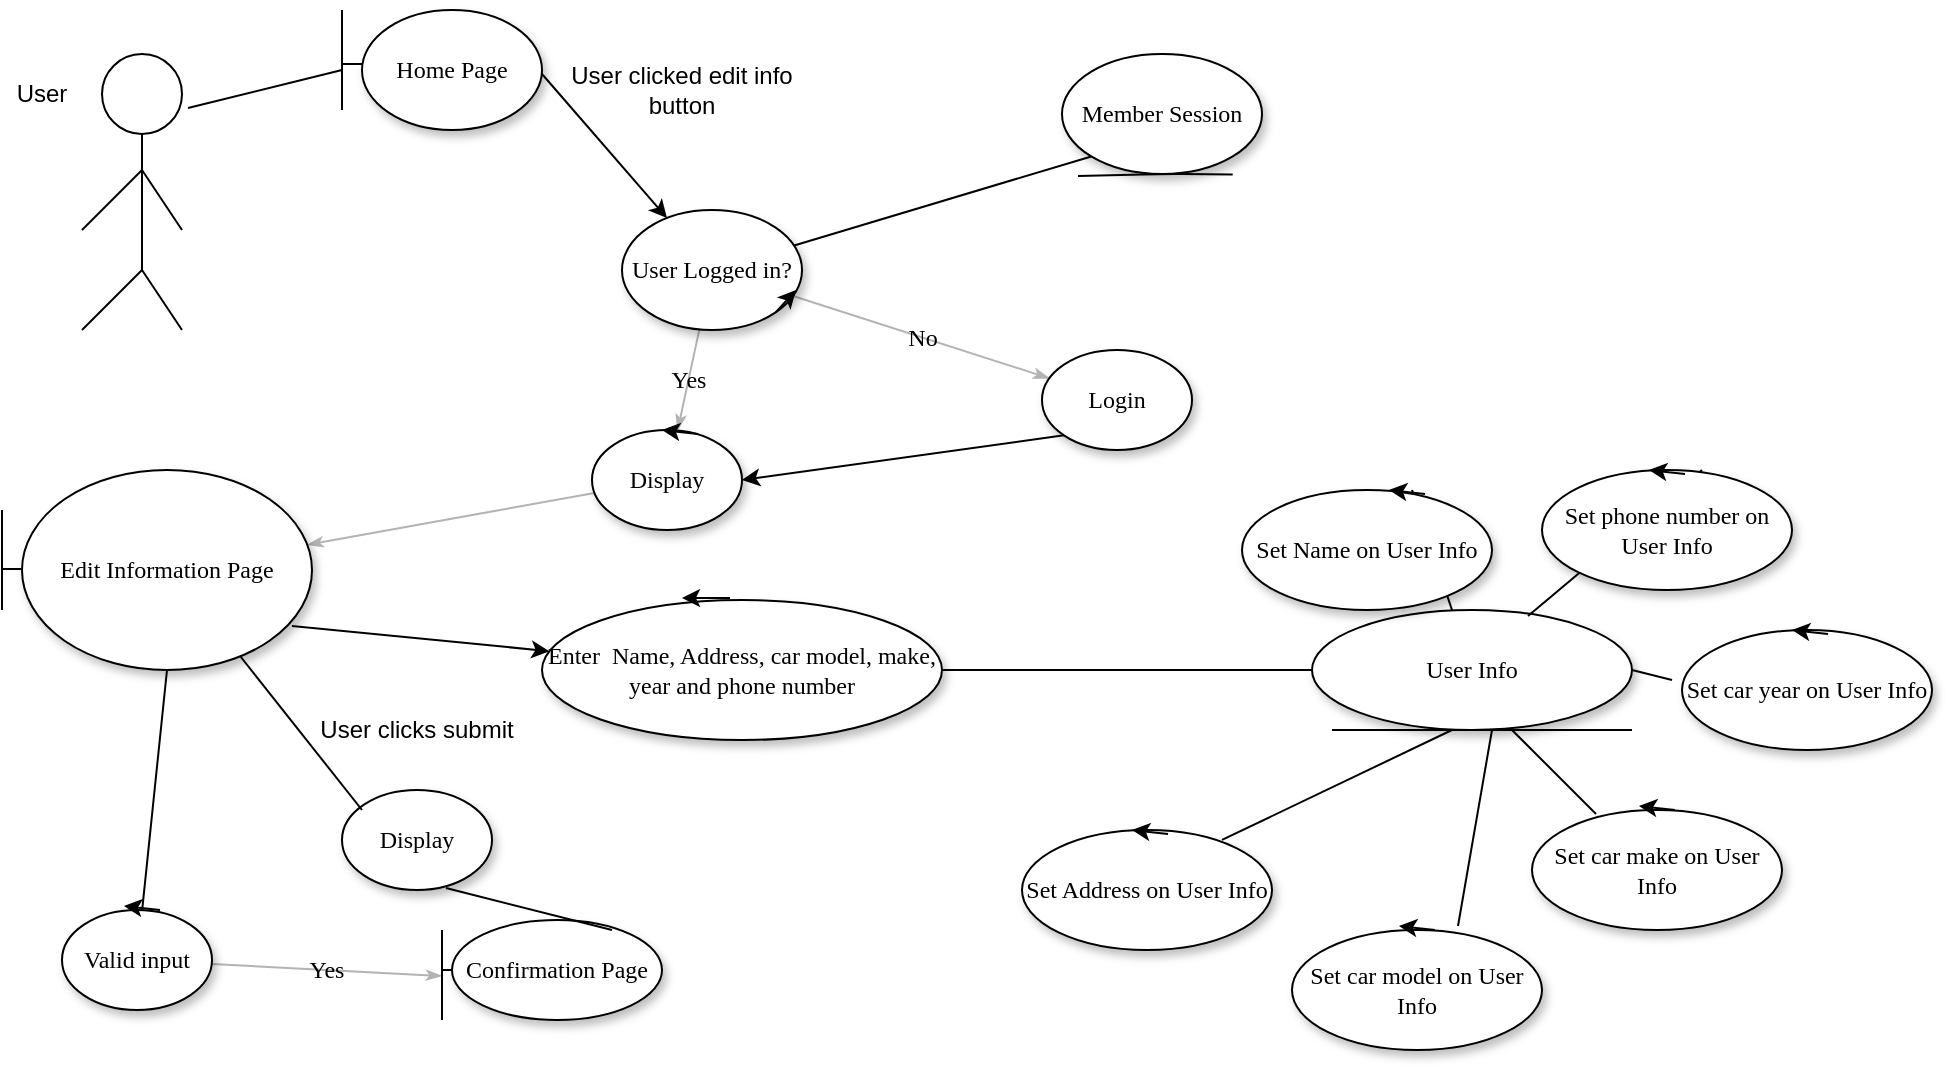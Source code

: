 <mxfile version="14.0.3" type="google"><diagram name="Page-1" id="42789a77-a242-8287-6e28-9cd8cfd52e62"><mxGraphModel dx="1186" dy="604" grid="1" gridSize="10" guides="1" tooltips="1" connect="1" arrows="1" fold="1" page="1" pageScale="1" pageWidth="1100" pageHeight="850" background="#ffffff" math="0" shadow="0"><root><mxCell id="0"/><mxCell id="1" parent="0"/><mxCell id="1ea317790d2ca983-13" value="Yes" style="edgeStyle=none;rounded=1;html=1;labelBackgroundColor=none;startArrow=none;startFill=0;startSize=5;endArrow=classicThin;endFill=1;endSize=5;jettySize=auto;orthogonalLoop=1;strokeColor=#B3B3B3;strokeWidth=1;fontFamily=Verdana;fontSize=12" parent="1" source="1ea317790d2ca983-1" target="1ea317790d2ca983-9" edge="1"><mxGeometry relative="1" as="geometry"/></mxCell><mxCell id="1ea317790d2ca983-14" value="No" style="edgeStyle=none;rounded=1;html=1;labelBackgroundColor=none;startArrow=none;startFill=0;startSize=5;endArrow=classicThin;endFill=1;endSize=5;jettySize=auto;orthogonalLoop=1;strokeColor=#B3B3B3;strokeWidth=1;fontFamily=Verdana;fontSize=12" parent="1" source="1ea317790d2ca983-1" target="1ea317790d2ca983-3" edge="1"><mxGeometry relative="1" as="geometry"/></mxCell><mxCell id="1ea317790d2ca983-1" value="User Logged in?" style="ellipse;whiteSpace=wrap;html=1;rounded=0;shadow=1;comic=0;labelBackgroundColor=none;strokeWidth=1;fontFamily=Verdana;fontSize=12;align=center;" parent="1" vertex="1"><mxGeometry x="430" y="200" width="90" height="60" as="geometry"/></mxCell><mxCell id="1ea317790d2ca983-3" value="&lt;span&gt;Login&lt;/span&gt;" style="ellipse;whiteSpace=wrap;html=1;rounded=0;shadow=1;comic=0;labelBackgroundColor=none;strokeWidth=1;fontFamily=Verdana;fontSize=12;align=center;" parent="1" vertex="1"><mxGeometry x="640" y="270" width="75" height="50" as="geometry"/></mxCell><mxCell id="1ea317790d2ca983-4" value="User Info" style="ellipse;whiteSpace=wrap;html=1;rounded=0;shadow=1;comic=0;labelBackgroundColor=none;strokeWidth=1;fontFamily=Verdana;fontSize=12;align=center;" parent="1" vertex="1"><mxGeometry x="775" y="400" width="160" height="60" as="geometry"/></mxCell><mxCell id="1ea317790d2ca983-7" value="&lt;font style=&quot;font-size: 12px&quot;&gt;Enter&amp;nbsp;&lt;span id=&quot;docs-internal-guid-19923d21-7fff-da96-9784-fa1d6f29749b&quot;&gt;&lt;span style=&quot;background-color: transparent ; vertical-align: baseline&quot;&gt;&amp;nbsp;&lt;/span&gt;&lt;span style=&quot;background-color: transparent ; vertical-align: baseline&quot;&gt;Name, Address, car model, make, year and phone number&lt;/span&gt;&lt;/span&gt;&lt;/font&gt;" style="ellipse;whiteSpace=wrap;html=1;rounded=0;shadow=1;comic=0;labelBackgroundColor=none;strokeWidth=1;fontFamily=Verdana;fontSize=12;align=center;" parent="1" vertex="1"><mxGeometry x="390" y="395" width="200" height="70" as="geometry"/></mxCell><mxCell id="1ea317790d2ca983-8" value="Confirmation Page" style="ellipse;whiteSpace=wrap;html=1;rounded=0;shadow=1;comic=0;labelBackgroundColor=none;strokeWidth=1;fontFamily=Verdana;fontSize=12;align=center;" parent="1" vertex="1"><mxGeometry x="345" y="555" width="105" height="50" as="geometry"/></mxCell><mxCell id="1ea317790d2ca983-19" value="" style="edgeStyle=none;rounded=1;html=1;labelBackgroundColor=none;startArrow=none;startFill=0;startSize=5;endArrow=classicThin;endFill=1;endSize=5;jettySize=auto;orthogonalLoop=1;strokeColor=#B3B3B3;strokeWidth=1;fontFamily=Verdana;fontSize=12" parent="1" source="1ea317790d2ca983-9" target="1ea317790d2ca983-10" edge="1"><mxGeometry relative="1" as="geometry"/></mxCell><mxCell id="1ea317790d2ca983-9" value="Display" style="ellipse;whiteSpace=wrap;html=1;rounded=0;shadow=1;comic=0;labelBackgroundColor=none;strokeWidth=1;fontFamily=Verdana;fontSize=12;align=center;" parent="1" vertex="1"><mxGeometry x="415" y="310" width="75" height="50" as="geometry"/></mxCell><mxCell id="1ea317790d2ca983-10" value="Edit Information Page" style="ellipse;whiteSpace=wrap;html=1;rounded=0;shadow=1;comic=0;labelBackgroundColor=none;strokeWidth=1;fontFamily=Verdana;fontSize=12;align=center;" parent="1" vertex="1"><mxGeometry x="130" y="330" width="145" height="100" as="geometry"/></mxCell><mxCell id="1ea317790d2ca983-18" value="Yes" style="edgeStyle=none;rounded=1;html=1;labelBackgroundColor=none;startArrow=none;startFill=0;startSize=5;endArrow=classicThin;endFill=1;endSize=5;jettySize=auto;orthogonalLoop=1;strokeColor=#B3B3B3;strokeWidth=1;fontFamily=Verdana;fontSize=12" parent="1" source="1ea317790d2ca983-11" edge="1"><mxGeometry relative="1" as="geometry"><mxPoint x="340" y="583" as="targetPoint"/></mxGeometry></mxCell><mxCell id="1ea317790d2ca983-11" value="&lt;span&gt;Valid input&lt;/span&gt;" style="ellipse;whiteSpace=wrap;html=1;rounded=0;shadow=1;comic=0;labelBackgroundColor=none;strokeWidth=1;fontFamily=Verdana;fontSize=12;align=center;" parent="1" vertex="1"><mxGeometry x="150" y="550" width="75" height="50" as="geometry"/></mxCell><mxCell id="2LTadjDk4EpplaiN7bCC-4" value="" style="endArrow=none;html=1;strokeColor=#000000;" parent="1" edge="1"><mxGeometry width="50" height="50" relative="1" as="geometry"><mxPoint x="190" y="230" as="sourcePoint"/><mxPoint x="190" y="162" as="targetPoint"/></mxGeometry></mxCell><mxCell id="2LTadjDk4EpplaiN7bCC-6" value="" style="ellipse;whiteSpace=wrap;html=1;aspect=fixed;" parent="1" vertex="1"><mxGeometry x="170" y="122" width="40" height="40" as="geometry"/></mxCell><mxCell id="2LTadjDk4EpplaiN7bCC-7" value="" style="endArrow=none;html=1;strokeColor=#000000;" parent="1" edge="1"><mxGeometry width="50" height="50" relative="1" as="geometry"><mxPoint x="160" y="260" as="sourcePoint"/><mxPoint x="190" y="230" as="targetPoint"/><Array as="points"/></mxGeometry></mxCell><mxCell id="2LTadjDk4EpplaiN7bCC-8" value="" style="endArrow=none;html=1;strokeColor=#000000;" parent="1" edge="1"><mxGeometry width="50" height="50" relative="1" as="geometry"><mxPoint x="210" y="260" as="sourcePoint"/><mxPoint x="190" y="230" as="targetPoint"/><Array as="points"/></mxGeometry></mxCell><mxCell id="2LTadjDk4EpplaiN7bCC-9" value="" style="endArrow=none;html=1;strokeColor=#000000;" parent="1" edge="1"><mxGeometry width="50" height="50" relative="1" as="geometry"><mxPoint x="210" y="210" as="sourcePoint"/><mxPoint x="190" y="180" as="targetPoint"/><Array as="points"/></mxGeometry></mxCell><mxCell id="2LTadjDk4EpplaiN7bCC-10" value="" style="endArrow=none;html=1;strokeColor=#000000;" parent="1" edge="1"><mxGeometry width="50" height="50" relative="1" as="geometry"><mxPoint x="160" y="210" as="sourcePoint"/><mxPoint x="190" y="180" as="targetPoint"/><Array as="points"/></mxGeometry></mxCell><mxCell id="2LTadjDk4EpplaiN7bCC-11" value="User" style="text;html=1;strokeColor=none;fillColor=none;align=center;verticalAlign=middle;whiteSpace=wrap;rounded=0;" parent="1" vertex="1"><mxGeometry x="120" y="132" width="40" height="20" as="geometry"/></mxCell><mxCell id="2LTadjDk4EpplaiN7bCC-12" value="" style="endArrow=none;html=1;strokeColor=#000000;exitX=1.075;exitY=0.675;exitDx=0;exitDy=0;exitPerimeter=0;" parent="1" source="2LTadjDk4EpplaiN7bCC-6" edge="1"><mxGeometry width="50" height="50" relative="1" as="geometry"><mxPoint x="220" y="112" as="sourcePoint"/><mxPoint x="290" y="130" as="targetPoint"/></mxGeometry></mxCell><mxCell id="2LTadjDk4EpplaiN7bCC-13" value="" style="endArrow=none;html=1;strokeColor=#000000;" parent="1" edge="1"><mxGeometry width="50" height="50" relative="1" as="geometry"><mxPoint x="290" y="150" as="sourcePoint"/><mxPoint x="290" y="100" as="targetPoint"/></mxGeometry></mxCell><mxCell id="2LTadjDk4EpplaiN7bCC-14" value="" style="endArrow=none;html=1;strokeColor=#000000;" parent="1" edge="1"><mxGeometry width="50" height="50" relative="1" as="geometry"><mxPoint x="290" y="127" as="sourcePoint"/><mxPoint x="300" y="127" as="targetPoint"/></mxGeometry></mxCell><mxCell id="2LTadjDk4EpplaiN7bCC-15" value="Home Page" style="ellipse;whiteSpace=wrap;html=1;rounded=0;shadow=1;comic=0;labelBackgroundColor=none;strokeWidth=1;fontFamily=Verdana;fontSize=12;align=center;" parent="1" vertex="1"><mxGeometry x="300" y="100" width="90" height="60" as="geometry"/></mxCell><mxCell id="2LTadjDk4EpplaiN7bCC-16" value="" style="endArrow=classic;html=1;strokeColor=#000000;" parent="1" target="1ea317790d2ca983-1" edge="1"><mxGeometry width="50" height="50" relative="1" as="geometry"><mxPoint x="390" y="132" as="sourcePoint"/><mxPoint x="500" y="130" as="targetPoint"/></mxGeometry></mxCell><mxCell id="2LTadjDk4EpplaiN7bCC-25" value="Member Session" style="ellipse;whiteSpace=wrap;html=1;rounded=0;shadow=1;comic=0;labelBackgroundColor=none;strokeWidth=1;fontFamily=Verdana;fontSize=12;align=center;" parent="1" vertex="1"><mxGeometry x="650" y="122" width="100" height="60" as="geometry"/></mxCell><mxCell id="2LTadjDk4EpplaiN7bCC-29" value="" style="endArrow=none;html=1;strokeColor=#000000;entryX=1;entryY=1;entryDx=0;entryDy=0;exitX=0.08;exitY=0.867;exitDx=0;exitDy=0;exitPerimeter=0;" parent="1" edge="1"><mxGeometry width="50" height="50" relative="1" as="geometry"><mxPoint x="658" y="183.02" as="sourcePoint"/><mxPoint x="735.355" y="182.213" as="targetPoint"/><Array as="points"><mxPoint x="700" y="182"/></Array></mxGeometry></mxCell><mxCell id="2LTadjDk4EpplaiN7bCC-31" value="" style="endArrow=none;html=1;strokeColor=#000000;exitX=0;exitY=1;exitDx=0;exitDy=0;" parent="1" source="2LTadjDk4EpplaiN7bCC-25" target="1ea317790d2ca983-1" edge="1"><mxGeometry width="50" height="50" relative="1" as="geometry"><mxPoint x="540" y="172" as="sourcePoint"/><mxPoint x="380" y="150" as="targetPoint"/></mxGeometry></mxCell><mxCell id="2LTadjDk4EpplaiN7bCC-38" value="" style="endArrow=classic;html=1;strokeColor=#000000;entryX=0.967;entryY=0.667;entryDx=0;entryDy=0;entryPerimeter=0;exitX=1;exitY=1;exitDx=0;exitDy=0;" parent="1" source="1ea317790d2ca983-1" target="1ea317790d2ca983-1" edge="1"><mxGeometry width="50" height="50" relative="1" as="geometry"><mxPoint x="472.5" y="220" as="sourcePoint"/><mxPoint x="456.5" y="216.98" as="targetPoint"/></mxGeometry></mxCell><mxCell id="2LTadjDk4EpplaiN7bCC-39" value="" style="endArrow=classic;html=1;strokeColor=#000000;exitX=0.707;exitY=0.04;exitDx=0;exitDy=0;exitPerimeter=0;" parent="1" source="1ea317790d2ca983-9" edge="1"><mxGeometry width="50" height="50" relative="1" as="geometry"><mxPoint x="453" y="310" as="sourcePoint"/><mxPoint x="450" y="310" as="targetPoint"/></mxGeometry></mxCell><mxCell id="2LTadjDk4EpplaiN7bCC-42" value="" style="endArrow=classic;html=1;strokeColor=#000000;entryX=1;entryY=0.5;entryDx=0;entryDy=0;exitX=0;exitY=1;exitDx=0;exitDy=0;" parent="1" source="1ea317790d2ca983-3" target="1ea317790d2ca983-9" edge="1"><mxGeometry width="50" height="50" relative="1" as="geometry"><mxPoint x="580" y="340" as="sourcePoint"/><mxPoint x="630" y="290" as="targetPoint"/></mxGeometry></mxCell><mxCell id="2LTadjDk4EpplaiN7bCC-43" value="User clicked edit info button" style="text;html=1;strokeColor=none;fillColor=none;align=center;verticalAlign=middle;whiteSpace=wrap;rounded=0;" parent="1" vertex="1"><mxGeometry x="390" y="130" width="140" height="20" as="geometry"/></mxCell><mxCell id="2LTadjDk4EpplaiN7bCC-44" value="" style="endArrow=classic;html=1;strokeColor=#000000;exitX=0.931;exitY=0.78;exitDx=0;exitDy=0;exitPerimeter=0;" parent="1" source="1ea317790d2ca983-10" target="1ea317790d2ca983-7" edge="1"><mxGeometry width="50" height="50" relative="1" as="geometry"><mxPoint x="370" y="410" as="sourcePoint"/><mxPoint x="420" y="360" as="targetPoint"/></mxGeometry></mxCell><mxCell id="2LTadjDk4EpplaiN7bCC-45" value="" style="endArrow=none;html=1;strokeColor=#000000;exitX=0.5;exitY=1;exitDx=0;exitDy=0;" parent="1" source="1ea317790d2ca983-10" target="1ea317790d2ca983-11" edge="1"><mxGeometry width="50" height="50" relative="1" as="geometry"><mxPoint x="390" y="505" as="sourcePoint"/><mxPoint x="440" y="455" as="targetPoint"/></mxGeometry></mxCell><mxCell id="2LTadjDk4EpplaiN7bCC-46" value="" style="endArrow=classic;html=1;strokeColor=#000000;exitX=0.707;exitY=0.04;exitDx=0;exitDy=0;exitPerimeter=0;" parent="1" edge="1"><mxGeometry width="50" height="50" relative="1" as="geometry"><mxPoint x="199.015" y="550" as="sourcePoint"/><mxPoint x="180.99" y="548" as="targetPoint"/></mxGeometry></mxCell><mxCell id="2LTadjDk4EpplaiN7bCC-47" value="" style="endArrow=none;html=1;strokeColor=#000000;" parent="1" edge="1"><mxGeometry width="50" height="50" relative="1" as="geometry"><mxPoint x="340" y="605" as="sourcePoint"/><mxPoint x="340" y="560" as="targetPoint"/></mxGeometry></mxCell><mxCell id="2LTadjDk4EpplaiN7bCC-48" value="" style="endArrow=none;html=1;strokeColor=#000000;entryX=0;entryY=0.5;entryDx=0;entryDy=0;" parent="1" target="1ea317790d2ca983-8" edge="1"><mxGeometry width="50" height="50" relative="1" as="geometry"><mxPoint x="340" y="580" as="sourcePoint"/><mxPoint x="390" y="530" as="targetPoint"/></mxGeometry></mxCell><mxCell id="2LTadjDk4EpplaiN7bCC-49" style="edgeStyle=orthogonalEdgeStyle;rounded=0;orthogonalLoop=1;jettySize=auto;html=1;exitX=0.5;exitY=1;exitDx=0;exitDy=0;strokeColor=#000000;" parent="1" source="1ea317790d2ca983-8" target="1ea317790d2ca983-8" edge="1"><mxGeometry relative="1" as="geometry"/></mxCell><mxCell id="2LTadjDk4EpplaiN7bCC-51" value="Display" style="ellipse;whiteSpace=wrap;html=1;rounded=0;shadow=1;comic=0;labelBackgroundColor=none;strokeWidth=1;fontFamily=Verdana;fontSize=12;align=center;" parent="1" vertex="1"><mxGeometry x="290" y="490" width="75" height="50" as="geometry"/></mxCell><mxCell id="2LTadjDk4EpplaiN7bCC-52" value="" style="endArrow=none;html=1;strokeColor=#000000;entryX=0.693;entryY=0.98;entryDx=0;entryDy=0;entryPerimeter=0;" parent="1" target="2LTadjDk4EpplaiN7bCC-51" edge="1"><mxGeometry width="50" height="50" relative="1" as="geometry"><mxPoint x="425" y="560" as="sourcePoint"/><mxPoint x="475" y="510" as="targetPoint"/></mxGeometry></mxCell><mxCell id="2LTadjDk4EpplaiN7bCC-53" value="" style="endArrow=classic;html=1;strokeColor=#000000;exitX=0.47;exitY=-0.014;exitDx=0;exitDy=0;exitPerimeter=0;" parent="1" edge="1" source="1ea317790d2ca983-7"><mxGeometry width="50" height="50" relative="1" as="geometry"><mxPoint x="433.025" y="382" as="sourcePoint"/><mxPoint x="460" y="394" as="targetPoint"/><Array as="points"/></mxGeometry></mxCell><mxCell id="2LTadjDk4EpplaiN7bCC-55" value="" style="endArrow=none;html=1;strokeColor=#000000;entryX=0.752;entryY=0.93;entryDx=0;entryDy=0;entryPerimeter=0;" parent="1" target="1ea317790d2ca983-10" edge="1"><mxGeometry width="50" height="50" relative="1" as="geometry"><mxPoint x="300" y="500" as="sourcePoint"/><mxPoint x="350" y="450" as="targetPoint"/></mxGeometry></mxCell><mxCell id="2LTadjDk4EpplaiN7bCC-56" value="User clicks submit" style="text;html=1;strokeColor=none;fillColor=none;align=center;verticalAlign=middle;whiteSpace=wrap;rounded=0;" parent="1" vertex="1"><mxGeometry x="265" y="450" width="125" height="20" as="geometry"/></mxCell><mxCell id="2LTadjDk4EpplaiN7bCC-57" value="" style="endArrow=none;html=1;strokeColor=#000000;" parent="1" edge="1"><mxGeometry width="50" height="50" relative="1" as="geometry"><mxPoint x="785" y="460" as="sourcePoint"/><mxPoint x="935" y="460" as="targetPoint"/><Array as="points"><mxPoint x="867" y="460"/><mxPoint x="905" y="460"/></Array></mxGeometry></mxCell><mxCell id="2LTadjDk4EpplaiN7bCC-60" value="" style="endArrow=none;html=1;strokeColor=#000000;entryX=0;entryY=0.5;entryDx=0;entryDy=0;exitX=1;exitY=0.5;exitDx=0;exitDy=0;" parent="1" target="1ea317790d2ca983-4" edge="1" source="1ea317790d2ca983-7"><mxGeometry width="50" height="50" relative="1" as="geometry"><mxPoint x="490" y="420" as="sourcePoint"/><mxPoint x="540" y="370" as="targetPoint"/></mxGeometry></mxCell><mxCell id="2LTadjDk4EpplaiN7bCC-62" value="" style="endArrow=none;html=1;strokeColor=#000000;exitX=0.64;exitY=0;exitDx=0;exitDy=0;exitPerimeter=0;" parent="1" edge="1" target="1ea317790d2ca983-4"><mxGeometry width="50" height="50" relative="1" as="geometry"><mxPoint x="825" y="340" as="sourcePoint"/><mxPoint x="685" y="500" as="targetPoint"/></mxGeometry></mxCell><mxCell id="2LTadjDk4EpplaiN7bCC-65" value="Set Name on User Info" style="ellipse;whiteSpace=wrap;html=1;rounded=0;shadow=1;comic=0;labelBackgroundColor=none;strokeWidth=1;fontFamily=Verdana;fontSize=12;align=center;" parent="1" vertex="1"><mxGeometry x="740" y="340" width="125" height="60" as="geometry"/></mxCell><mxCell id="2LTadjDk4EpplaiN7bCC-66" value="" style="endArrow=classic;html=1;strokeColor=#000000;exitX=0.707;exitY=0.04;exitDx=0;exitDy=0;exitPerimeter=0;" parent="1" edge="1"><mxGeometry width="50" height="50" relative="1" as="geometry"><mxPoint x="831.515" y="342" as="sourcePoint"/><mxPoint x="813.49" y="340" as="targetPoint"/></mxGeometry></mxCell><mxCell id="SQ5qeDBxANuKeUj_lC8l-1" value="" style="endArrow=none;html=1;strokeColor=#000000;" edge="1" parent="1"><mxGeometry width="50" height="50" relative="1" as="geometry"><mxPoint x="120" y="400" as="sourcePoint"/><mxPoint x="120" y="350" as="targetPoint"/></mxGeometry></mxCell><mxCell id="SQ5qeDBxANuKeUj_lC8l-2" value="" style="endArrow=none;html=1;strokeColor=#000000;" edge="1" parent="1"><mxGeometry width="50" height="50" relative="1" as="geometry"><mxPoint x="120.5" y="379.5" as="sourcePoint"/><mxPoint x="130.5" y="379.5" as="targetPoint"/></mxGeometry></mxCell><mxCell id="SQ5qeDBxANuKeUj_lC8l-3" value="" style="endArrow=none;html=1;strokeColor=#000000;exitX=0.8;exitY=0.083;exitDx=0;exitDy=0;exitPerimeter=0;" edge="1" parent="1" source="SQ5qeDBxANuKeUj_lC8l-4"><mxGeometry width="50" height="50" relative="1" as="geometry"><mxPoint x="830" y="570" as="sourcePoint"/><mxPoint x="845" y="460" as="targetPoint"/></mxGeometry></mxCell><mxCell id="SQ5qeDBxANuKeUj_lC8l-4" value="Set Address on User Info" style="ellipse;whiteSpace=wrap;html=1;rounded=0;shadow=1;comic=0;labelBackgroundColor=none;strokeWidth=1;fontFamily=Verdana;fontSize=12;align=center;" vertex="1" parent="1"><mxGeometry x="630" y="510" width="125" height="60" as="geometry"/></mxCell><mxCell id="SQ5qeDBxANuKeUj_lC8l-5" value="" style="endArrow=classic;html=1;strokeColor=#000000;exitX=0.707;exitY=0.04;exitDx=0;exitDy=0;exitPerimeter=0;" edge="1" parent="1"><mxGeometry width="50" height="50" relative="1" as="geometry"><mxPoint x="703.025" y="512" as="sourcePoint"/><mxPoint x="685" y="510" as="targetPoint"/></mxGeometry></mxCell><mxCell id="SQ5qeDBxANuKeUj_lC8l-6" value="" style="endArrow=none;html=1;strokeColor=#000000;exitX=0.664;exitY=-0.033;exitDx=0;exitDy=0;exitPerimeter=0;" edge="1" parent="1" source="SQ5qeDBxANuKeUj_lC8l-7"><mxGeometry width="50" height="50" relative="1" as="geometry"><mxPoint x="980" y="570" as="sourcePoint"/><mxPoint x="865" y="460" as="targetPoint"/></mxGeometry></mxCell><mxCell id="SQ5qeDBxANuKeUj_lC8l-7" value="Set car model on User Info" style="ellipse;whiteSpace=wrap;html=1;rounded=0;shadow=1;comic=0;labelBackgroundColor=none;strokeWidth=1;fontFamily=Verdana;fontSize=12;align=center;" vertex="1" parent="1"><mxGeometry x="765" y="560" width="125" height="60" as="geometry"/></mxCell><mxCell id="SQ5qeDBxANuKeUj_lC8l-8" value="" style="endArrow=classic;html=1;strokeColor=#000000;exitX=0.707;exitY=0.04;exitDx=0;exitDy=0;exitPerimeter=0;" edge="1" parent="1"><mxGeometry width="50" height="50" relative="1" as="geometry"><mxPoint x="836.515" y="560" as="sourcePoint"/><mxPoint x="818.49" y="558" as="targetPoint"/><Array as="points"><mxPoint x="818.49" y="558"/></Array></mxGeometry></mxCell><mxCell id="SQ5qeDBxANuKeUj_lC8l-9" value="" style="endArrow=none;html=1;strokeColor=#000000;exitX=0.256;exitY=0.033;exitDx=0;exitDy=0;exitPerimeter=0;" edge="1" parent="1" source="SQ5qeDBxANuKeUj_lC8l-10"><mxGeometry width="50" height="50" relative="1" as="geometry"><mxPoint x="1100" y="510" as="sourcePoint"/><mxPoint x="875" y="460" as="targetPoint"/></mxGeometry></mxCell><mxCell id="SQ5qeDBxANuKeUj_lC8l-10" value="Set car make on User Info" style="ellipse;whiteSpace=wrap;html=1;rounded=0;shadow=1;comic=0;labelBackgroundColor=none;strokeWidth=1;fontFamily=Verdana;fontSize=12;align=center;" vertex="1" parent="1"><mxGeometry x="885" y="500" width="125" height="60" as="geometry"/></mxCell><mxCell id="SQ5qeDBxANuKeUj_lC8l-11" value="" style="endArrow=classic;html=1;strokeColor=#000000;exitX=0.707;exitY=0.04;exitDx=0;exitDy=0;exitPerimeter=0;" edge="1" parent="1"><mxGeometry width="50" height="50" relative="1" as="geometry"><mxPoint x="956.515" y="500" as="sourcePoint"/><mxPoint x="938.49" y="498" as="targetPoint"/><Array as="points"><mxPoint x="938.49" y="498"/></Array></mxGeometry></mxCell><mxCell id="SQ5qeDBxANuKeUj_lC8l-12" value="" style="endArrow=none;html=1;strokeColor=#000000;exitX=0;exitY=0.5;exitDx=0;exitDy=0;entryX=1;entryY=0.5;entryDx=0;entryDy=0;" edge="1" parent="1" target="1ea317790d2ca983-4"><mxGeometry width="50" height="50" relative="1" as="geometry"><mxPoint x="955" y="435" as="sourcePoint"/><mxPoint x="945" y="365" as="targetPoint"/></mxGeometry></mxCell><mxCell id="SQ5qeDBxANuKeUj_lC8l-13" value="Set car year on User Info" style="ellipse;whiteSpace=wrap;html=1;rounded=0;shadow=1;comic=0;labelBackgroundColor=none;strokeWidth=1;fontFamily=Verdana;fontSize=12;align=center;" vertex="1" parent="1"><mxGeometry x="960" y="410" width="125" height="60" as="geometry"/></mxCell><mxCell id="SQ5qeDBxANuKeUj_lC8l-14" value="" style="endArrow=classic;html=1;strokeColor=#000000;exitX=0.707;exitY=0.04;exitDx=0;exitDy=0;exitPerimeter=0;" edge="1" parent="1"><mxGeometry width="50" height="50" relative="1" as="geometry"><mxPoint x="1033.025" y="412" as="sourcePoint"/><mxPoint x="1015.0" y="410" as="targetPoint"/><Array as="points"><mxPoint x="1015" y="410"/></Array></mxGeometry></mxCell><mxCell id="SQ5qeDBxANuKeUj_lC8l-15" value="" style="endArrow=none;html=1;strokeColor=#000000;exitX=0.64;exitY=0;exitDx=0;exitDy=0;exitPerimeter=0;entryX=0.675;entryY=0.05;entryDx=0;entryDy=0;entryPerimeter=0;" edge="1" parent="1" source="SQ5qeDBxANuKeUj_lC8l-16" target="1ea317790d2ca983-4"><mxGeometry width="50" height="50" relative="1" as="geometry"><mxPoint x="695" y="580" as="sourcePoint"/><mxPoint x="860.507" y="410.047" as="targetPoint"/></mxGeometry></mxCell><mxCell id="SQ5qeDBxANuKeUj_lC8l-16" value="Set phone number on User Info" style="ellipse;whiteSpace=wrap;html=1;rounded=0;shadow=1;comic=0;labelBackgroundColor=none;strokeWidth=1;fontFamily=Verdana;fontSize=12;align=center;" vertex="1" parent="1"><mxGeometry x="890" y="330" width="125" height="60" as="geometry"/></mxCell><mxCell id="SQ5qeDBxANuKeUj_lC8l-17" value="" style="endArrow=classic;html=1;strokeColor=#000000;exitX=0.707;exitY=0.04;exitDx=0;exitDy=0;exitPerimeter=0;" edge="1" parent="1"><mxGeometry width="50" height="50" relative="1" as="geometry"><mxPoint x="961.515" y="332" as="sourcePoint"/><mxPoint x="943.49" y="330" as="targetPoint"/></mxGeometry></mxCell></root></mxGraphModel></diagram></mxfile>